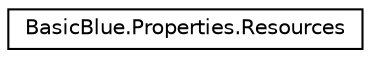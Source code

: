 digraph "Graficzna hierarchia klas"
{
  edge [fontname="Helvetica",fontsize="10",labelfontname="Helvetica",labelfontsize="10"];
  node [fontname="Helvetica",fontsize="10",shape=record];
  rankdir="LR";
  Node1 [label="BasicBlue.Properties.Resources",height=0.2,width=0.4,color="black", fillcolor="white", style="filled",URL="$class_basic_blue_1_1_properties_1_1_resources.html",tooltip="A strongly-typed resource class, for looking up localized strings, etc. "];
}
